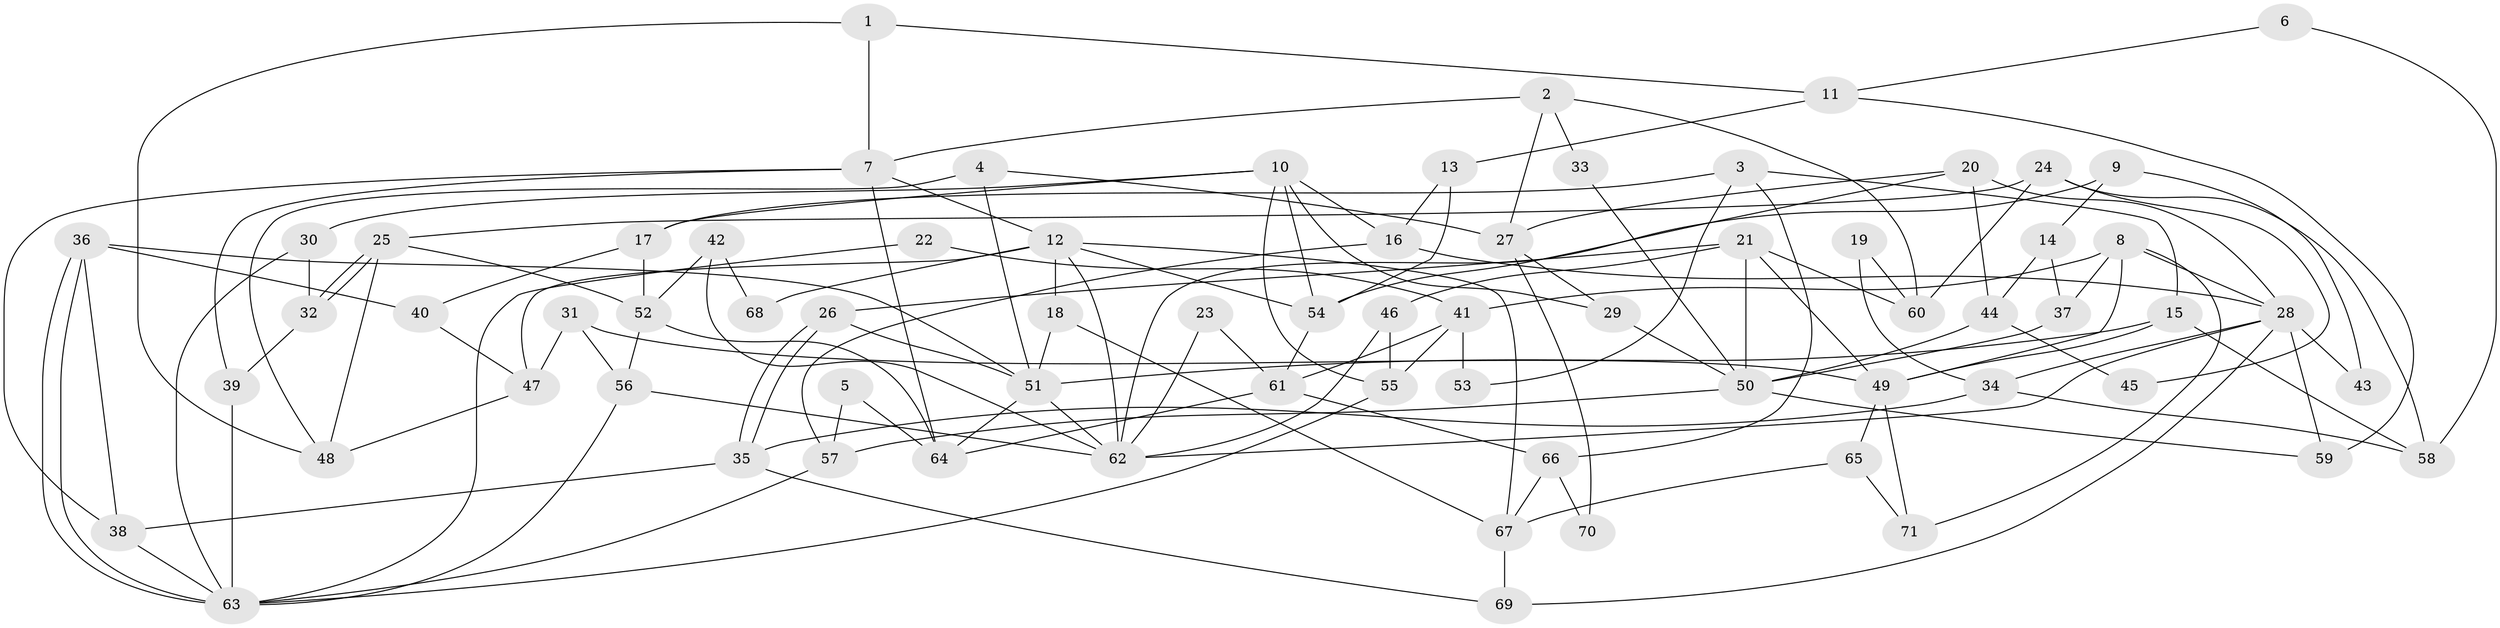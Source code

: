 // coarse degree distribution, {7: 0.1590909090909091, 6: 0.1590909090909091, 3: 0.20454545454545456, 2: 0.13636363636363635, 4: 0.13636363636363635, 5: 0.11363636363636363, 8: 0.022727272727272728, 14: 0.022727272727272728, 9: 0.022727272727272728, 10: 0.022727272727272728}
// Generated by graph-tools (version 1.1) at 2025/23/03/03/25 07:23:57]
// undirected, 71 vertices, 142 edges
graph export_dot {
graph [start="1"]
  node [color=gray90,style=filled];
  1;
  2;
  3;
  4;
  5;
  6;
  7;
  8;
  9;
  10;
  11;
  12;
  13;
  14;
  15;
  16;
  17;
  18;
  19;
  20;
  21;
  22;
  23;
  24;
  25;
  26;
  27;
  28;
  29;
  30;
  31;
  32;
  33;
  34;
  35;
  36;
  37;
  38;
  39;
  40;
  41;
  42;
  43;
  44;
  45;
  46;
  47;
  48;
  49;
  50;
  51;
  52;
  53;
  54;
  55;
  56;
  57;
  58;
  59;
  60;
  61;
  62;
  63;
  64;
  65;
  66;
  67;
  68;
  69;
  70;
  71;
  1 -- 11;
  1 -- 7;
  1 -- 48;
  2 -- 60;
  2 -- 7;
  2 -- 27;
  2 -- 33;
  3 -- 15;
  3 -- 17;
  3 -- 53;
  3 -- 66;
  4 -- 48;
  4 -- 51;
  4 -- 27;
  5 -- 64;
  5 -- 57;
  6 -- 11;
  6 -- 58;
  7 -- 38;
  7 -- 39;
  7 -- 12;
  7 -- 64;
  8 -- 49;
  8 -- 28;
  8 -- 37;
  8 -- 41;
  8 -- 71;
  9 -- 62;
  9 -- 14;
  9 -- 43;
  10 -- 17;
  10 -- 55;
  10 -- 16;
  10 -- 29;
  10 -- 30;
  10 -- 54;
  11 -- 13;
  11 -- 59;
  12 -- 62;
  12 -- 18;
  12 -- 47;
  12 -- 54;
  12 -- 67;
  12 -- 68;
  13 -- 16;
  13 -- 54;
  14 -- 44;
  14 -- 37;
  15 -- 51;
  15 -- 49;
  15 -- 58;
  16 -- 28;
  16 -- 57;
  17 -- 52;
  17 -- 40;
  18 -- 51;
  18 -- 67;
  19 -- 34;
  19 -- 60;
  20 -- 27;
  20 -- 54;
  20 -- 28;
  20 -- 44;
  21 -- 46;
  21 -- 50;
  21 -- 26;
  21 -- 49;
  21 -- 60;
  22 -- 63;
  22 -- 41;
  23 -- 62;
  23 -- 61;
  24 -- 58;
  24 -- 25;
  24 -- 45;
  24 -- 60;
  25 -- 32;
  25 -- 32;
  25 -- 52;
  25 -- 48;
  26 -- 35;
  26 -- 35;
  26 -- 51;
  27 -- 29;
  27 -- 70;
  28 -- 62;
  28 -- 34;
  28 -- 43;
  28 -- 59;
  28 -- 69;
  29 -- 50;
  30 -- 63;
  30 -- 32;
  31 -- 49;
  31 -- 47;
  31 -- 56;
  32 -- 39;
  33 -- 50;
  34 -- 35;
  34 -- 58;
  35 -- 69;
  35 -- 38;
  36 -- 63;
  36 -- 63;
  36 -- 51;
  36 -- 38;
  36 -- 40;
  37 -- 50;
  38 -- 63;
  39 -- 63;
  40 -- 47;
  41 -- 61;
  41 -- 53;
  41 -- 55;
  42 -- 62;
  42 -- 52;
  42 -- 68;
  44 -- 50;
  44 -- 45;
  46 -- 55;
  46 -- 62;
  47 -- 48;
  49 -- 71;
  49 -- 65;
  50 -- 57;
  50 -- 59;
  51 -- 64;
  51 -- 62;
  52 -- 56;
  52 -- 64;
  54 -- 61;
  55 -- 63;
  56 -- 63;
  56 -- 62;
  57 -- 63;
  61 -- 66;
  61 -- 64;
  65 -- 67;
  65 -- 71;
  66 -- 67;
  66 -- 70;
  67 -- 69;
}
